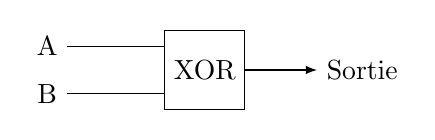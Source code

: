 \begin{tikzpicture}

\begin{scope}
  \node[draw,minimum height=1cm, align=center] (P) at (0,0){XOR};
 \node (A) at (-2,0.3) {A};
 \node (B) at (-2,-0.3) {B};
 \node (out) at (2,0) {Sortie};

  \draw($(P.west)+(0,0.3)$) -- (A);
  \draw($(P.west)+(0,-0.3)$) -- (B);
  \draw[->,>=latex](P.east) -- (out);
\end{scope}

\end{tikzpicture}